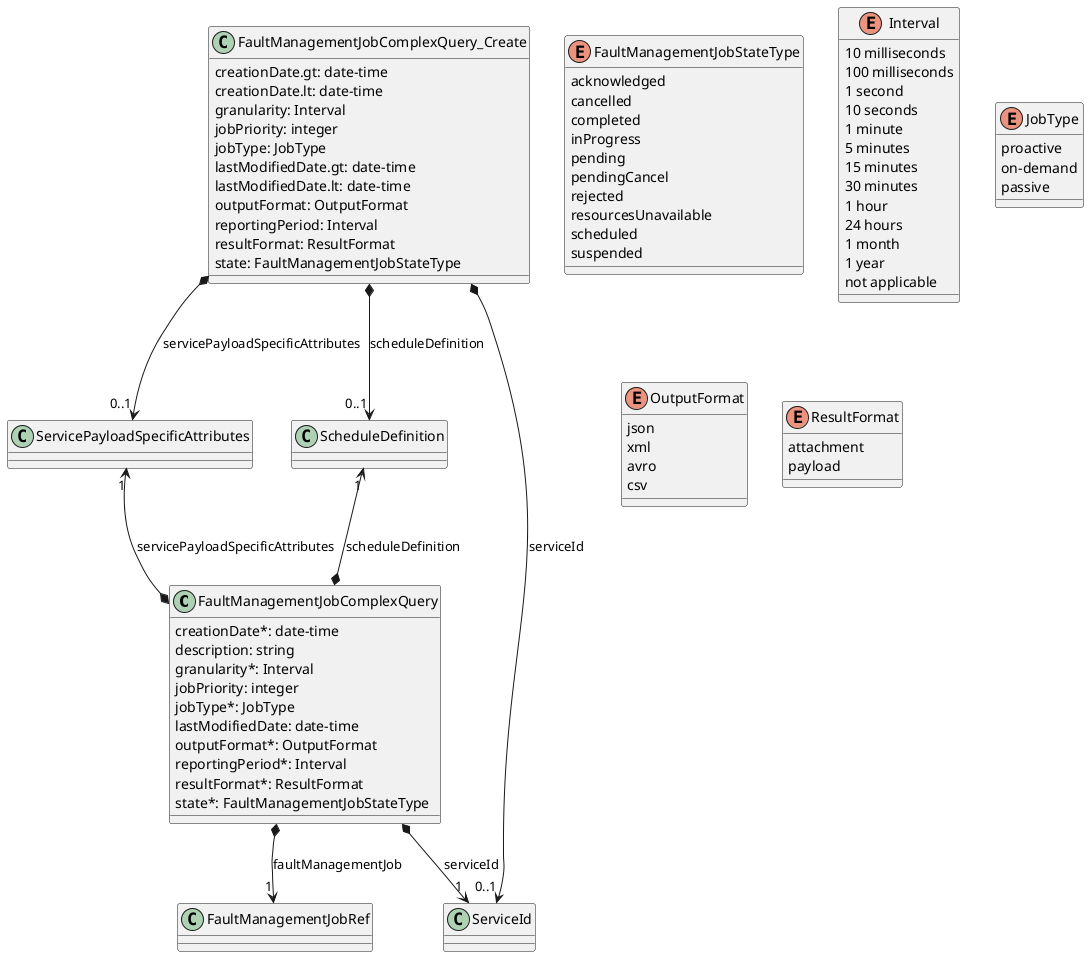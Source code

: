 @startuml faultManagementJobComplexQueryModel

class FaultManagementJobComplexQuery {

    creationDate*: date-time
    description: string
    granularity*: Interval
    jobPriority: integer
    jobType*: JobType
    lastModifiedDate: date-time
    outputFormat*: OutputFormat
    reportingPeriod*: Interval
    resultFormat*: ResultFormat
    state*: FaultManagementJobStateType
}

FaultManagementJobComplexQuery *-->"1" FaultManagementJobRef : faultManagementJob
FaultManagementJobComplexQuery *-u->"1" ScheduleDefinition : scheduleDefinition
FaultManagementJobComplexQuery *-->"1" ServiceId : serviceId
FaultManagementJobComplexQuery *-u->"1" ServicePayloadSpecificAttributes : servicePayloadSpecificAttributes


class FaultManagementJobComplexQuery_Create {

    creationDate.gt: date-time
    creationDate.lt: date-time
    granularity: Interval
    jobPriority: integer
    jobType: JobType
    lastModifiedDate.gt: date-time
    lastModifiedDate.lt: date-time
    outputFormat: OutputFormat
    reportingPeriod: Interval
    resultFormat: ResultFormat
    state: FaultManagementJobStateType
}

FaultManagementJobComplexQuery_Create *-->"0..1" ScheduleDefinition : scheduleDefinition
FaultManagementJobComplexQuery_Create *-->"0..1" ServiceId : serviceId
FaultManagementJobComplexQuery_Create *-->"0..1" ServicePayloadSpecificAttributes : servicePayloadSpecificAttributes

enum FaultManagementJobStateType {

    acknowledged
    cancelled
    completed
    inProgress
    pending
    pendingCancel
    rejected
    resourcesUnavailable
    scheduled
    suspended
}

enum Interval {

    10 milliseconds
    100 milliseconds
    1 second
    10 seconds
    1 minute
    5 minutes
    15 minutes
    30 minutes
    1 hour
    24 hours
    1 month
    1 year
    not applicable
}
enum JobType {

    proactive
    on-demand
    passive
}

enum OutputFormat {
    json
    xml
    avro
    csv
}

enum ResultFormat {
    attachment
    payload
}

@enduml